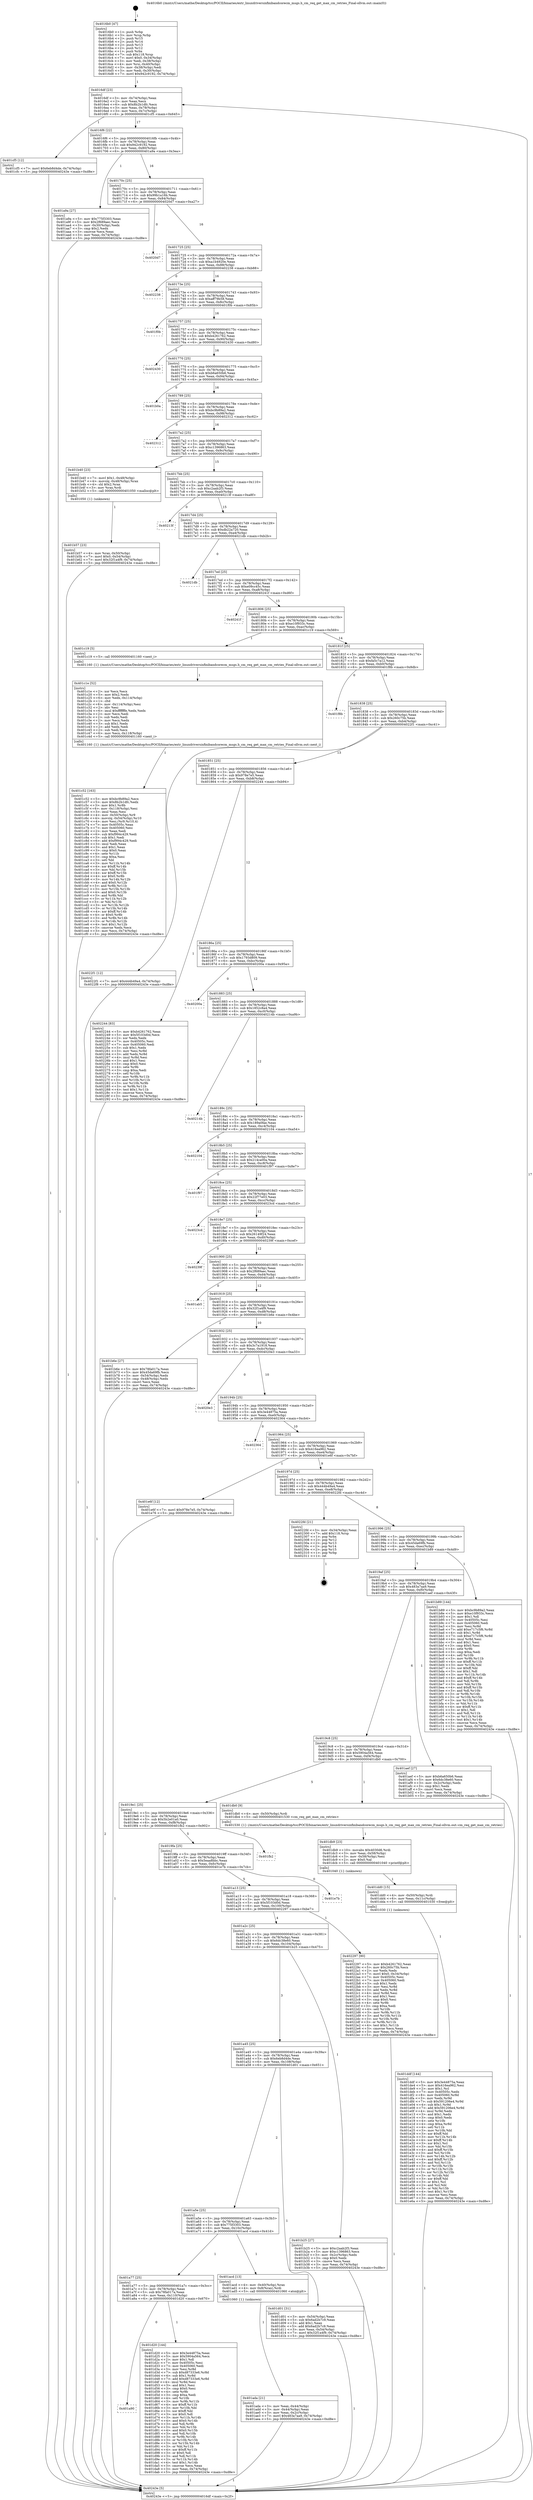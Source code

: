 digraph "0x4016b0" {
  label = "0x4016b0 (/mnt/c/Users/mathe/Desktop/tcc/POCII/binaries/extr_linuxdriversinfinibandcorecm_msgs.h_cm_req_get_max_cm_retries_Final-ollvm.out::main(0))"
  labelloc = "t"
  node[shape=record]

  Entry [label="",width=0.3,height=0.3,shape=circle,fillcolor=black,style=filled]
  "0x4016df" [label="{
     0x4016df [23]\l
     | [instrs]\l
     &nbsp;&nbsp;0x4016df \<+3\>: mov -0x74(%rbp),%eax\l
     &nbsp;&nbsp;0x4016e2 \<+2\>: mov %eax,%ecx\l
     &nbsp;&nbsp;0x4016e4 \<+6\>: sub $0x8b2b1dfc,%ecx\l
     &nbsp;&nbsp;0x4016ea \<+3\>: mov %eax,-0x78(%rbp)\l
     &nbsp;&nbsp;0x4016ed \<+3\>: mov %ecx,-0x7c(%rbp)\l
     &nbsp;&nbsp;0x4016f0 \<+6\>: je 0000000000401cf5 \<main+0x645\>\l
  }"]
  "0x401cf5" [label="{
     0x401cf5 [12]\l
     | [instrs]\l
     &nbsp;&nbsp;0x401cf5 \<+7\>: movl $0x6eb8d4de,-0x74(%rbp)\l
     &nbsp;&nbsp;0x401cfc \<+5\>: jmp 000000000040243e \<main+0xd8e\>\l
  }"]
  "0x4016f6" [label="{
     0x4016f6 [22]\l
     | [instrs]\l
     &nbsp;&nbsp;0x4016f6 \<+5\>: jmp 00000000004016fb \<main+0x4b\>\l
     &nbsp;&nbsp;0x4016fb \<+3\>: mov -0x78(%rbp),%eax\l
     &nbsp;&nbsp;0x4016fe \<+5\>: sub $0x942c9192,%eax\l
     &nbsp;&nbsp;0x401703 \<+3\>: mov %eax,-0x80(%rbp)\l
     &nbsp;&nbsp;0x401706 \<+6\>: je 0000000000401a9a \<main+0x3ea\>\l
  }"]
  Exit [label="",width=0.3,height=0.3,shape=circle,fillcolor=black,style=filled,peripheries=2]
  "0x401a9a" [label="{
     0x401a9a [27]\l
     | [instrs]\l
     &nbsp;&nbsp;0x401a9a \<+5\>: mov $0x775f3303,%eax\l
     &nbsp;&nbsp;0x401a9f \<+5\>: mov $0x2f689aec,%ecx\l
     &nbsp;&nbsp;0x401aa4 \<+3\>: mov -0x30(%rbp),%edx\l
     &nbsp;&nbsp;0x401aa7 \<+3\>: cmp $0x2,%edx\l
     &nbsp;&nbsp;0x401aaa \<+3\>: cmovne %ecx,%eax\l
     &nbsp;&nbsp;0x401aad \<+3\>: mov %eax,-0x74(%rbp)\l
     &nbsp;&nbsp;0x401ab0 \<+5\>: jmp 000000000040243e \<main+0xd8e\>\l
  }"]
  "0x40170c" [label="{
     0x40170c [25]\l
     | [instrs]\l
     &nbsp;&nbsp;0x40170c \<+5\>: jmp 0000000000401711 \<main+0x61\>\l
     &nbsp;&nbsp;0x401711 \<+3\>: mov -0x78(%rbp),%eax\l
     &nbsp;&nbsp;0x401714 \<+5\>: sub $0x99b1a16b,%eax\l
     &nbsp;&nbsp;0x401719 \<+6\>: mov %eax,-0x84(%rbp)\l
     &nbsp;&nbsp;0x40171f \<+6\>: je 00000000004020d7 \<main+0xa27\>\l
  }"]
  "0x40243e" [label="{
     0x40243e [5]\l
     | [instrs]\l
     &nbsp;&nbsp;0x40243e \<+5\>: jmp 00000000004016df \<main+0x2f\>\l
  }"]
  "0x4016b0" [label="{
     0x4016b0 [47]\l
     | [instrs]\l
     &nbsp;&nbsp;0x4016b0 \<+1\>: push %rbp\l
     &nbsp;&nbsp;0x4016b1 \<+3\>: mov %rsp,%rbp\l
     &nbsp;&nbsp;0x4016b4 \<+2\>: push %r15\l
     &nbsp;&nbsp;0x4016b6 \<+2\>: push %r14\l
     &nbsp;&nbsp;0x4016b8 \<+2\>: push %r13\l
     &nbsp;&nbsp;0x4016ba \<+2\>: push %r12\l
     &nbsp;&nbsp;0x4016bc \<+1\>: push %rbx\l
     &nbsp;&nbsp;0x4016bd \<+7\>: sub $0x118,%rsp\l
     &nbsp;&nbsp;0x4016c4 \<+7\>: movl $0x0,-0x34(%rbp)\l
     &nbsp;&nbsp;0x4016cb \<+3\>: mov %edi,-0x38(%rbp)\l
     &nbsp;&nbsp;0x4016ce \<+4\>: mov %rsi,-0x40(%rbp)\l
     &nbsp;&nbsp;0x4016d2 \<+3\>: mov -0x38(%rbp),%edi\l
     &nbsp;&nbsp;0x4016d5 \<+3\>: mov %edi,-0x30(%rbp)\l
     &nbsp;&nbsp;0x4016d8 \<+7\>: movl $0x942c9192,-0x74(%rbp)\l
  }"]
  "0x401ddf" [label="{
     0x401ddf [144]\l
     | [instrs]\l
     &nbsp;&nbsp;0x401ddf \<+5\>: mov $0x3e44875a,%eax\l
     &nbsp;&nbsp;0x401de4 \<+5\>: mov $0x416ea962,%esi\l
     &nbsp;&nbsp;0x401de9 \<+2\>: mov $0x1,%cl\l
     &nbsp;&nbsp;0x401deb \<+7\>: mov 0x40505c,%edx\l
     &nbsp;&nbsp;0x401df2 \<+8\>: mov 0x405060,%r8d\l
     &nbsp;&nbsp;0x401dfa \<+3\>: mov %edx,%r9d\l
     &nbsp;&nbsp;0x401dfd \<+7\>: sub $0x591206e4,%r9d\l
     &nbsp;&nbsp;0x401e04 \<+4\>: sub $0x1,%r9d\l
     &nbsp;&nbsp;0x401e08 \<+7\>: add $0x591206e4,%r9d\l
     &nbsp;&nbsp;0x401e0f \<+4\>: imul %r9d,%edx\l
     &nbsp;&nbsp;0x401e13 \<+3\>: and $0x1,%edx\l
     &nbsp;&nbsp;0x401e16 \<+3\>: cmp $0x0,%edx\l
     &nbsp;&nbsp;0x401e19 \<+4\>: sete %r10b\l
     &nbsp;&nbsp;0x401e1d \<+4\>: cmp $0xa,%r8d\l
     &nbsp;&nbsp;0x401e21 \<+4\>: setl %r11b\l
     &nbsp;&nbsp;0x401e25 \<+3\>: mov %r10b,%bl\l
     &nbsp;&nbsp;0x401e28 \<+3\>: xor $0xff,%bl\l
     &nbsp;&nbsp;0x401e2b \<+3\>: mov %r11b,%r14b\l
     &nbsp;&nbsp;0x401e2e \<+4\>: xor $0xff,%r14b\l
     &nbsp;&nbsp;0x401e32 \<+3\>: xor $0x1,%cl\l
     &nbsp;&nbsp;0x401e35 \<+3\>: mov %bl,%r15b\l
     &nbsp;&nbsp;0x401e38 \<+4\>: and $0xff,%r15b\l
     &nbsp;&nbsp;0x401e3c \<+3\>: and %cl,%r10b\l
     &nbsp;&nbsp;0x401e3f \<+3\>: mov %r14b,%r12b\l
     &nbsp;&nbsp;0x401e42 \<+4\>: and $0xff,%r12b\l
     &nbsp;&nbsp;0x401e46 \<+3\>: and %cl,%r11b\l
     &nbsp;&nbsp;0x401e49 \<+3\>: or %r10b,%r15b\l
     &nbsp;&nbsp;0x401e4c \<+3\>: or %r11b,%r12b\l
     &nbsp;&nbsp;0x401e4f \<+3\>: xor %r12b,%r15b\l
     &nbsp;&nbsp;0x401e52 \<+3\>: or %r14b,%bl\l
     &nbsp;&nbsp;0x401e55 \<+3\>: xor $0xff,%bl\l
     &nbsp;&nbsp;0x401e58 \<+3\>: or $0x1,%cl\l
     &nbsp;&nbsp;0x401e5b \<+2\>: and %cl,%bl\l
     &nbsp;&nbsp;0x401e5d \<+3\>: or %bl,%r15b\l
     &nbsp;&nbsp;0x401e60 \<+4\>: test $0x1,%r15b\l
     &nbsp;&nbsp;0x401e64 \<+3\>: cmovne %esi,%eax\l
     &nbsp;&nbsp;0x401e67 \<+3\>: mov %eax,-0x74(%rbp)\l
     &nbsp;&nbsp;0x401e6a \<+5\>: jmp 000000000040243e \<main+0xd8e\>\l
  }"]
  "0x4020d7" [label="{
     0x4020d7\l
  }", style=dashed]
  "0x401725" [label="{
     0x401725 [25]\l
     | [instrs]\l
     &nbsp;&nbsp;0x401725 \<+5\>: jmp 000000000040172a \<main+0x7a\>\l
     &nbsp;&nbsp;0x40172a \<+3\>: mov -0x78(%rbp),%eax\l
     &nbsp;&nbsp;0x40172d \<+5\>: sub $0xa1b4920e,%eax\l
     &nbsp;&nbsp;0x401732 \<+6\>: mov %eax,-0x88(%rbp)\l
     &nbsp;&nbsp;0x401738 \<+6\>: je 0000000000402238 \<main+0xb88\>\l
  }"]
  "0x401dd0" [label="{
     0x401dd0 [15]\l
     | [instrs]\l
     &nbsp;&nbsp;0x401dd0 \<+4\>: mov -0x50(%rbp),%rdi\l
     &nbsp;&nbsp;0x401dd4 \<+6\>: mov %eax,-0x11c(%rbp)\l
     &nbsp;&nbsp;0x401dda \<+5\>: call 0000000000401030 \<free@plt\>\l
     | [calls]\l
     &nbsp;&nbsp;0x401030 \{1\} (unknown)\l
  }"]
  "0x402238" [label="{
     0x402238\l
  }", style=dashed]
  "0x40173e" [label="{
     0x40173e [25]\l
     | [instrs]\l
     &nbsp;&nbsp;0x40173e \<+5\>: jmp 0000000000401743 \<main+0x93\>\l
     &nbsp;&nbsp;0x401743 \<+3\>: mov -0x78(%rbp),%eax\l
     &nbsp;&nbsp;0x401746 \<+5\>: sub $0xaff79b58,%eax\l
     &nbsp;&nbsp;0x40174b \<+6\>: mov %eax,-0x8c(%rbp)\l
     &nbsp;&nbsp;0x401751 \<+6\>: je 0000000000401f0b \<main+0x85b\>\l
  }"]
  "0x401db9" [label="{
     0x401db9 [23]\l
     | [instrs]\l
     &nbsp;&nbsp;0x401db9 \<+10\>: movabs $0x4030d6,%rdi\l
     &nbsp;&nbsp;0x401dc3 \<+3\>: mov %eax,-0x58(%rbp)\l
     &nbsp;&nbsp;0x401dc6 \<+3\>: mov -0x58(%rbp),%esi\l
     &nbsp;&nbsp;0x401dc9 \<+2\>: mov $0x0,%al\l
     &nbsp;&nbsp;0x401dcb \<+5\>: call 0000000000401040 \<printf@plt\>\l
     | [calls]\l
     &nbsp;&nbsp;0x401040 \{1\} (unknown)\l
  }"]
  "0x401f0b" [label="{
     0x401f0b\l
  }", style=dashed]
  "0x401757" [label="{
     0x401757 [25]\l
     | [instrs]\l
     &nbsp;&nbsp;0x401757 \<+5\>: jmp 000000000040175c \<main+0xac\>\l
     &nbsp;&nbsp;0x40175c \<+3\>: mov -0x78(%rbp),%eax\l
     &nbsp;&nbsp;0x40175f \<+5\>: sub $0xb4261762,%eax\l
     &nbsp;&nbsp;0x401764 \<+6\>: mov %eax,-0x90(%rbp)\l
     &nbsp;&nbsp;0x40176a \<+6\>: je 0000000000402430 \<main+0xd80\>\l
  }"]
  "0x401a90" [label="{
     0x401a90\l
  }", style=dashed]
  "0x402430" [label="{
     0x402430\l
  }", style=dashed]
  "0x401770" [label="{
     0x401770 [25]\l
     | [instrs]\l
     &nbsp;&nbsp;0x401770 \<+5\>: jmp 0000000000401775 \<main+0xc5\>\l
     &nbsp;&nbsp;0x401775 \<+3\>: mov -0x78(%rbp),%eax\l
     &nbsp;&nbsp;0x401778 \<+5\>: sub $0xb6a650b6,%eax\l
     &nbsp;&nbsp;0x40177d \<+6\>: mov %eax,-0x94(%rbp)\l
     &nbsp;&nbsp;0x401783 \<+6\>: je 0000000000401b0a \<main+0x45a\>\l
  }"]
  "0x401d20" [label="{
     0x401d20 [144]\l
     | [instrs]\l
     &nbsp;&nbsp;0x401d20 \<+5\>: mov $0x3e44875a,%eax\l
     &nbsp;&nbsp;0x401d25 \<+5\>: mov $0x5904a564,%ecx\l
     &nbsp;&nbsp;0x401d2a \<+2\>: mov $0x1,%dl\l
     &nbsp;&nbsp;0x401d2c \<+7\>: mov 0x40505c,%esi\l
     &nbsp;&nbsp;0x401d33 \<+7\>: mov 0x405060,%edi\l
     &nbsp;&nbsp;0x401d3a \<+3\>: mov %esi,%r8d\l
     &nbsp;&nbsp;0x401d3d \<+7\>: sub $0xd87333e6,%r8d\l
     &nbsp;&nbsp;0x401d44 \<+4\>: sub $0x1,%r8d\l
     &nbsp;&nbsp;0x401d48 \<+7\>: add $0xd87333e6,%r8d\l
     &nbsp;&nbsp;0x401d4f \<+4\>: imul %r8d,%esi\l
     &nbsp;&nbsp;0x401d53 \<+3\>: and $0x1,%esi\l
     &nbsp;&nbsp;0x401d56 \<+3\>: cmp $0x0,%esi\l
     &nbsp;&nbsp;0x401d59 \<+4\>: sete %r9b\l
     &nbsp;&nbsp;0x401d5d \<+3\>: cmp $0xa,%edi\l
     &nbsp;&nbsp;0x401d60 \<+4\>: setl %r10b\l
     &nbsp;&nbsp;0x401d64 \<+3\>: mov %r9b,%r11b\l
     &nbsp;&nbsp;0x401d67 \<+4\>: xor $0xff,%r11b\l
     &nbsp;&nbsp;0x401d6b \<+3\>: mov %r10b,%bl\l
     &nbsp;&nbsp;0x401d6e \<+3\>: xor $0xff,%bl\l
     &nbsp;&nbsp;0x401d71 \<+3\>: xor $0x0,%dl\l
     &nbsp;&nbsp;0x401d74 \<+3\>: mov %r11b,%r14b\l
     &nbsp;&nbsp;0x401d77 \<+4\>: and $0x0,%r14b\l
     &nbsp;&nbsp;0x401d7b \<+3\>: and %dl,%r9b\l
     &nbsp;&nbsp;0x401d7e \<+3\>: mov %bl,%r15b\l
     &nbsp;&nbsp;0x401d81 \<+4\>: and $0x0,%r15b\l
     &nbsp;&nbsp;0x401d85 \<+3\>: and %dl,%r10b\l
     &nbsp;&nbsp;0x401d88 \<+3\>: or %r9b,%r14b\l
     &nbsp;&nbsp;0x401d8b \<+3\>: or %r10b,%r15b\l
     &nbsp;&nbsp;0x401d8e \<+3\>: xor %r15b,%r14b\l
     &nbsp;&nbsp;0x401d91 \<+3\>: or %bl,%r11b\l
     &nbsp;&nbsp;0x401d94 \<+4\>: xor $0xff,%r11b\l
     &nbsp;&nbsp;0x401d98 \<+3\>: or $0x0,%dl\l
     &nbsp;&nbsp;0x401d9b \<+3\>: and %dl,%r11b\l
     &nbsp;&nbsp;0x401d9e \<+3\>: or %r11b,%r14b\l
     &nbsp;&nbsp;0x401da1 \<+4\>: test $0x1,%r14b\l
     &nbsp;&nbsp;0x401da5 \<+3\>: cmovne %ecx,%eax\l
     &nbsp;&nbsp;0x401da8 \<+3\>: mov %eax,-0x74(%rbp)\l
     &nbsp;&nbsp;0x401dab \<+5\>: jmp 000000000040243e \<main+0xd8e\>\l
  }"]
  "0x401b0a" [label="{
     0x401b0a\l
  }", style=dashed]
  "0x401789" [label="{
     0x401789 [25]\l
     | [instrs]\l
     &nbsp;&nbsp;0x401789 \<+5\>: jmp 000000000040178e \<main+0xde\>\l
     &nbsp;&nbsp;0x40178e \<+3\>: mov -0x78(%rbp),%eax\l
     &nbsp;&nbsp;0x401791 \<+5\>: sub $0xbc9b89a2,%eax\l
     &nbsp;&nbsp;0x401796 \<+6\>: mov %eax,-0x98(%rbp)\l
     &nbsp;&nbsp;0x40179c \<+6\>: je 0000000000402312 \<main+0xc62\>\l
  }"]
  "0x401c52" [label="{
     0x401c52 [163]\l
     | [instrs]\l
     &nbsp;&nbsp;0x401c52 \<+5\>: mov $0xbc9b89a2,%ecx\l
     &nbsp;&nbsp;0x401c57 \<+5\>: mov $0x8b2b1dfc,%edx\l
     &nbsp;&nbsp;0x401c5c \<+3\>: mov $0x1,%r8b\l
     &nbsp;&nbsp;0x401c5f \<+6\>: mov -0x118(%rbp),%esi\l
     &nbsp;&nbsp;0x401c65 \<+3\>: imul %eax,%esi\l
     &nbsp;&nbsp;0x401c68 \<+4\>: mov -0x50(%rbp),%r9\l
     &nbsp;&nbsp;0x401c6c \<+4\>: movslq -0x54(%rbp),%r10\l
     &nbsp;&nbsp;0x401c70 \<+4\>: mov %esi,(%r9,%r10,4)\l
     &nbsp;&nbsp;0x401c74 \<+7\>: mov 0x40505c,%eax\l
     &nbsp;&nbsp;0x401c7b \<+7\>: mov 0x405060,%esi\l
     &nbsp;&nbsp;0x401c82 \<+2\>: mov %eax,%edi\l
     &nbsp;&nbsp;0x401c84 \<+6\>: sub $0xf994c429,%edi\l
     &nbsp;&nbsp;0x401c8a \<+3\>: sub $0x1,%edi\l
     &nbsp;&nbsp;0x401c8d \<+6\>: add $0xf994c429,%edi\l
     &nbsp;&nbsp;0x401c93 \<+3\>: imul %edi,%eax\l
     &nbsp;&nbsp;0x401c96 \<+3\>: and $0x1,%eax\l
     &nbsp;&nbsp;0x401c99 \<+3\>: cmp $0x0,%eax\l
     &nbsp;&nbsp;0x401c9c \<+4\>: sete %r11b\l
     &nbsp;&nbsp;0x401ca0 \<+3\>: cmp $0xa,%esi\l
     &nbsp;&nbsp;0x401ca3 \<+3\>: setl %bl\l
     &nbsp;&nbsp;0x401ca6 \<+3\>: mov %r11b,%r14b\l
     &nbsp;&nbsp;0x401ca9 \<+4\>: xor $0xff,%r14b\l
     &nbsp;&nbsp;0x401cad \<+3\>: mov %bl,%r15b\l
     &nbsp;&nbsp;0x401cb0 \<+4\>: xor $0xff,%r15b\l
     &nbsp;&nbsp;0x401cb4 \<+4\>: xor $0x0,%r8b\l
     &nbsp;&nbsp;0x401cb8 \<+3\>: mov %r14b,%r12b\l
     &nbsp;&nbsp;0x401cbb \<+4\>: and $0x0,%r12b\l
     &nbsp;&nbsp;0x401cbf \<+3\>: and %r8b,%r11b\l
     &nbsp;&nbsp;0x401cc2 \<+3\>: mov %r15b,%r13b\l
     &nbsp;&nbsp;0x401cc5 \<+4\>: and $0x0,%r13b\l
     &nbsp;&nbsp;0x401cc9 \<+3\>: and %r8b,%bl\l
     &nbsp;&nbsp;0x401ccc \<+3\>: or %r11b,%r12b\l
     &nbsp;&nbsp;0x401ccf \<+3\>: or %bl,%r13b\l
     &nbsp;&nbsp;0x401cd2 \<+3\>: xor %r13b,%r12b\l
     &nbsp;&nbsp;0x401cd5 \<+3\>: or %r15b,%r14b\l
     &nbsp;&nbsp;0x401cd8 \<+4\>: xor $0xff,%r14b\l
     &nbsp;&nbsp;0x401cdc \<+4\>: or $0x0,%r8b\l
     &nbsp;&nbsp;0x401ce0 \<+3\>: and %r8b,%r14b\l
     &nbsp;&nbsp;0x401ce3 \<+3\>: or %r14b,%r12b\l
     &nbsp;&nbsp;0x401ce6 \<+4\>: test $0x1,%r12b\l
     &nbsp;&nbsp;0x401cea \<+3\>: cmovne %edx,%ecx\l
     &nbsp;&nbsp;0x401ced \<+3\>: mov %ecx,-0x74(%rbp)\l
     &nbsp;&nbsp;0x401cf0 \<+5\>: jmp 000000000040243e \<main+0xd8e\>\l
  }"]
  "0x402312" [label="{
     0x402312\l
  }", style=dashed]
  "0x4017a2" [label="{
     0x4017a2 [25]\l
     | [instrs]\l
     &nbsp;&nbsp;0x4017a2 \<+5\>: jmp 00000000004017a7 \<main+0xf7\>\l
     &nbsp;&nbsp;0x4017a7 \<+3\>: mov -0x78(%rbp),%eax\l
     &nbsp;&nbsp;0x4017aa \<+5\>: sub $0xc1396863,%eax\l
     &nbsp;&nbsp;0x4017af \<+6\>: mov %eax,-0x9c(%rbp)\l
     &nbsp;&nbsp;0x4017b5 \<+6\>: je 0000000000401b40 \<main+0x490\>\l
  }"]
  "0x401c1e" [label="{
     0x401c1e [52]\l
     | [instrs]\l
     &nbsp;&nbsp;0x401c1e \<+2\>: xor %ecx,%ecx\l
     &nbsp;&nbsp;0x401c20 \<+5\>: mov $0x2,%edx\l
     &nbsp;&nbsp;0x401c25 \<+6\>: mov %edx,-0x114(%rbp)\l
     &nbsp;&nbsp;0x401c2b \<+1\>: cltd\l
     &nbsp;&nbsp;0x401c2c \<+6\>: mov -0x114(%rbp),%esi\l
     &nbsp;&nbsp;0x401c32 \<+2\>: idiv %esi\l
     &nbsp;&nbsp;0x401c34 \<+6\>: imul $0xfffffffe,%edx,%edx\l
     &nbsp;&nbsp;0x401c3a \<+2\>: mov %ecx,%edi\l
     &nbsp;&nbsp;0x401c3c \<+2\>: sub %edx,%edi\l
     &nbsp;&nbsp;0x401c3e \<+2\>: mov %ecx,%edx\l
     &nbsp;&nbsp;0x401c40 \<+3\>: sub $0x1,%edx\l
     &nbsp;&nbsp;0x401c43 \<+2\>: add %edx,%edi\l
     &nbsp;&nbsp;0x401c45 \<+2\>: sub %edi,%ecx\l
     &nbsp;&nbsp;0x401c47 \<+6\>: mov %ecx,-0x118(%rbp)\l
     &nbsp;&nbsp;0x401c4d \<+5\>: call 0000000000401160 \<next_i\>\l
     | [calls]\l
     &nbsp;&nbsp;0x401160 \{1\} (/mnt/c/Users/mathe/Desktop/tcc/POCII/binaries/extr_linuxdriversinfinibandcorecm_msgs.h_cm_req_get_max_cm_retries_Final-ollvm.out::next_i)\l
  }"]
  "0x401b40" [label="{
     0x401b40 [23]\l
     | [instrs]\l
     &nbsp;&nbsp;0x401b40 \<+7\>: movl $0x1,-0x48(%rbp)\l
     &nbsp;&nbsp;0x401b47 \<+4\>: movslq -0x48(%rbp),%rax\l
     &nbsp;&nbsp;0x401b4b \<+4\>: shl $0x2,%rax\l
     &nbsp;&nbsp;0x401b4f \<+3\>: mov %rax,%rdi\l
     &nbsp;&nbsp;0x401b52 \<+5\>: call 0000000000401050 \<malloc@plt\>\l
     | [calls]\l
     &nbsp;&nbsp;0x401050 \{1\} (unknown)\l
  }"]
  "0x4017bb" [label="{
     0x4017bb [25]\l
     | [instrs]\l
     &nbsp;&nbsp;0x4017bb \<+5\>: jmp 00000000004017c0 \<main+0x110\>\l
     &nbsp;&nbsp;0x4017c0 \<+3\>: mov -0x78(%rbp),%eax\l
     &nbsp;&nbsp;0x4017c3 \<+5\>: sub $0xc2aab2f3,%eax\l
     &nbsp;&nbsp;0x4017c8 \<+6\>: mov %eax,-0xa0(%rbp)\l
     &nbsp;&nbsp;0x4017ce \<+6\>: je 000000000040213f \<main+0xa8f\>\l
  }"]
  "0x401b57" [label="{
     0x401b57 [23]\l
     | [instrs]\l
     &nbsp;&nbsp;0x401b57 \<+4\>: mov %rax,-0x50(%rbp)\l
     &nbsp;&nbsp;0x401b5b \<+7\>: movl $0x0,-0x54(%rbp)\l
     &nbsp;&nbsp;0x401b62 \<+7\>: movl $0x32f1a4f9,-0x74(%rbp)\l
     &nbsp;&nbsp;0x401b69 \<+5\>: jmp 000000000040243e \<main+0xd8e\>\l
  }"]
  "0x40213f" [label="{
     0x40213f\l
  }", style=dashed]
  "0x4017d4" [label="{
     0x4017d4 [25]\l
     | [instrs]\l
     &nbsp;&nbsp;0x4017d4 \<+5\>: jmp 00000000004017d9 \<main+0x129\>\l
     &nbsp;&nbsp;0x4017d9 \<+3\>: mov -0x78(%rbp),%eax\l
     &nbsp;&nbsp;0x4017dc \<+5\>: sub $0xdb22a720,%eax\l
     &nbsp;&nbsp;0x4017e1 \<+6\>: mov %eax,-0xa4(%rbp)\l
     &nbsp;&nbsp;0x4017e7 \<+6\>: je 00000000004021db \<main+0xb2b\>\l
  }"]
  "0x401ada" [label="{
     0x401ada [21]\l
     | [instrs]\l
     &nbsp;&nbsp;0x401ada \<+3\>: mov %eax,-0x44(%rbp)\l
     &nbsp;&nbsp;0x401add \<+3\>: mov -0x44(%rbp),%eax\l
     &nbsp;&nbsp;0x401ae0 \<+3\>: mov %eax,-0x2c(%rbp)\l
     &nbsp;&nbsp;0x401ae3 \<+7\>: movl $0x483a7aa9,-0x74(%rbp)\l
     &nbsp;&nbsp;0x401aea \<+5\>: jmp 000000000040243e \<main+0xd8e\>\l
  }"]
  "0x4021db" [label="{
     0x4021db\l
  }", style=dashed]
  "0x4017ed" [label="{
     0x4017ed [25]\l
     | [instrs]\l
     &nbsp;&nbsp;0x4017ed \<+5\>: jmp 00000000004017f2 \<main+0x142\>\l
     &nbsp;&nbsp;0x4017f2 \<+3\>: mov -0x78(%rbp),%eax\l
     &nbsp;&nbsp;0x4017f5 \<+5\>: sub $0xe09cc45c,%eax\l
     &nbsp;&nbsp;0x4017fa \<+6\>: mov %eax,-0xa8(%rbp)\l
     &nbsp;&nbsp;0x401800 \<+6\>: je 000000000040241f \<main+0xd6f\>\l
  }"]
  "0x401a77" [label="{
     0x401a77 [25]\l
     | [instrs]\l
     &nbsp;&nbsp;0x401a77 \<+5\>: jmp 0000000000401a7c \<main+0x3cc\>\l
     &nbsp;&nbsp;0x401a7c \<+3\>: mov -0x78(%rbp),%eax\l
     &nbsp;&nbsp;0x401a7f \<+5\>: sub $0x78fa017a,%eax\l
     &nbsp;&nbsp;0x401a84 \<+6\>: mov %eax,-0x110(%rbp)\l
     &nbsp;&nbsp;0x401a8a \<+6\>: je 0000000000401d20 \<main+0x670\>\l
  }"]
  "0x40241f" [label="{
     0x40241f\l
  }", style=dashed]
  "0x401806" [label="{
     0x401806 [25]\l
     | [instrs]\l
     &nbsp;&nbsp;0x401806 \<+5\>: jmp 000000000040180b \<main+0x15b\>\l
     &nbsp;&nbsp;0x40180b \<+3\>: mov -0x78(%rbp),%eax\l
     &nbsp;&nbsp;0x40180e \<+5\>: sub $0xe10f933c,%eax\l
     &nbsp;&nbsp;0x401813 \<+6\>: mov %eax,-0xac(%rbp)\l
     &nbsp;&nbsp;0x401819 \<+6\>: je 0000000000401c19 \<main+0x569\>\l
  }"]
  "0x401acd" [label="{
     0x401acd [13]\l
     | [instrs]\l
     &nbsp;&nbsp;0x401acd \<+4\>: mov -0x40(%rbp),%rax\l
     &nbsp;&nbsp;0x401ad1 \<+4\>: mov 0x8(%rax),%rdi\l
     &nbsp;&nbsp;0x401ad5 \<+5\>: call 0000000000401060 \<atoi@plt\>\l
     | [calls]\l
     &nbsp;&nbsp;0x401060 \{1\} (unknown)\l
  }"]
  "0x401c19" [label="{
     0x401c19 [5]\l
     | [instrs]\l
     &nbsp;&nbsp;0x401c19 \<+5\>: call 0000000000401160 \<next_i\>\l
     | [calls]\l
     &nbsp;&nbsp;0x401160 \{1\} (/mnt/c/Users/mathe/Desktop/tcc/POCII/binaries/extr_linuxdriversinfinibandcorecm_msgs.h_cm_req_get_max_cm_retries_Final-ollvm.out::next_i)\l
  }"]
  "0x40181f" [label="{
     0x40181f [25]\l
     | [instrs]\l
     &nbsp;&nbsp;0x40181f \<+5\>: jmp 0000000000401824 \<main+0x174\>\l
     &nbsp;&nbsp;0x401824 \<+3\>: mov -0x78(%rbp),%eax\l
     &nbsp;&nbsp;0x401827 \<+5\>: sub $0xfa5c7a12,%eax\l
     &nbsp;&nbsp;0x40182c \<+6\>: mov %eax,-0xb0(%rbp)\l
     &nbsp;&nbsp;0x401832 \<+6\>: je 0000000000401f8b \<main+0x8db\>\l
  }"]
  "0x401a5e" [label="{
     0x401a5e [25]\l
     | [instrs]\l
     &nbsp;&nbsp;0x401a5e \<+5\>: jmp 0000000000401a63 \<main+0x3b3\>\l
     &nbsp;&nbsp;0x401a63 \<+3\>: mov -0x78(%rbp),%eax\l
     &nbsp;&nbsp;0x401a66 \<+5\>: sub $0x775f3303,%eax\l
     &nbsp;&nbsp;0x401a6b \<+6\>: mov %eax,-0x10c(%rbp)\l
     &nbsp;&nbsp;0x401a71 \<+6\>: je 0000000000401acd \<main+0x41d\>\l
  }"]
  "0x401f8b" [label="{
     0x401f8b\l
  }", style=dashed]
  "0x401838" [label="{
     0x401838 [25]\l
     | [instrs]\l
     &nbsp;&nbsp;0x401838 \<+5\>: jmp 000000000040183d \<main+0x18d\>\l
     &nbsp;&nbsp;0x40183d \<+3\>: mov -0x78(%rbp),%eax\l
     &nbsp;&nbsp;0x401840 \<+5\>: sub $0x260c75b,%eax\l
     &nbsp;&nbsp;0x401845 \<+6\>: mov %eax,-0xb4(%rbp)\l
     &nbsp;&nbsp;0x40184b \<+6\>: je 00000000004022f1 \<main+0xc41\>\l
  }"]
  "0x401d01" [label="{
     0x401d01 [31]\l
     | [instrs]\l
     &nbsp;&nbsp;0x401d01 \<+3\>: mov -0x54(%rbp),%eax\l
     &nbsp;&nbsp;0x401d04 \<+5\>: sub $0x6ad2b7c9,%eax\l
     &nbsp;&nbsp;0x401d09 \<+3\>: add $0x1,%eax\l
     &nbsp;&nbsp;0x401d0c \<+5\>: add $0x6ad2b7c9,%eax\l
     &nbsp;&nbsp;0x401d11 \<+3\>: mov %eax,-0x54(%rbp)\l
     &nbsp;&nbsp;0x401d14 \<+7\>: movl $0x32f1a4f9,-0x74(%rbp)\l
     &nbsp;&nbsp;0x401d1b \<+5\>: jmp 000000000040243e \<main+0xd8e\>\l
  }"]
  "0x4022f1" [label="{
     0x4022f1 [12]\l
     | [instrs]\l
     &nbsp;&nbsp;0x4022f1 \<+7\>: movl $0x444b49a4,-0x74(%rbp)\l
     &nbsp;&nbsp;0x4022f8 \<+5\>: jmp 000000000040243e \<main+0xd8e\>\l
  }"]
  "0x401851" [label="{
     0x401851 [25]\l
     | [instrs]\l
     &nbsp;&nbsp;0x401851 \<+5\>: jmp 0000000000401856 \<main+0x1a6\>\l
     &nbsp;&nbsp;0x401856 \<+3\>: mov -0x78(%rbp),%eax\l
     &nbsp;&nbsp;0x401859 \<+5\>: sub $0x978e7e5,%eax\l
     &nbsp;&nbsp;0x40185e \<+6\>: mov %eax,-0xb8(%rbp)\l
     &nbsp;&nbsp;0x401864 \<+6\>: je 0000000000402244 \<main+0xb94\>\l
  }"]
  "0x401a45" [label="{
     0x401a45 [25]\l
     | [instrs]\l
     &nbsp;&nbsp;0x401a45 \<+5\>: jmp 0000000000401a4a \<main+0x39a\>\l
     &nbsp;&nbsp;0x401a4a \<+3\>: mov -0x78(%rbp),%eax\l
     &nbsp;&nbsp;0x401a4d \<+5\>: sub $0x6eb8d4de,%eax\l
     &nbsp;&nbsp;0x401a52 \<+6\>: mov %eax,-0x108(%rbp)\l
     &nbsp;&nbsp;0x401a58 \<+6\>: je 0000000000401d01 \<main+0x651\>\l
  }"]
  "0x402244" [label="{
     0x402244 [83]\l
     | [instrs]\l
     &nbsp;&nbsp;0x402244 \<+5\>: mov $0xb4261762,%eax\l
     &nbsp;&nbsp;0x402249 \<+5\>: mov $0x5f103d0d,%ecx\l
     &nbsp;&nbsp;0x40224e \<+2\>: xor %edx,%edx\l
     &nbsp;&nbsp;0x402250 \<+7\>: mov 0x40505c,%esi\l
     &nbsp;&nbsp;0x402257 \<+7\>: mov 0x405060,%edi\l
     &nbsp;&nbsp;0x40225e \<+3\>: sub $0x1,%edx\l
     &nbsp;&nbsp;0x402261 \<+3\>: mov %esi,%r8d\l
     &nbsp;&nbsp;0x402264 \<+3\>: add %edx,%r8d\l
     &nbsp;&nbsp;0x402267 \<+4\>: imul %r8d,%esi\l
     &nbsp;&nbsp;0x40226b \<+3\>: and $0x1,%esi\l
     &nbsp;&nbsp;0x40226e \<+3\>: cmp $0x0,%esi\l
     &nbsp;&nbsp;0x402271 \<+4\>: sete %r9b\l
     &nbsp;&nbsp;0x402275 \<+3\>: cmp $0xa,%edi\l
     &nbsp;&nbsp;0x402278 \<+4\>: setl %r10b\l
     &nbsp;&nbsp;0x40227c \<+3\>: mov %r9b,%r11b\l
     &nbsp;&nbsp;0x40227f \<+3\>: and %r10b,%r11b\l
     &nbsp;&nbsp;0x402282 \<+3\>: xor %r10b,%r9b\l
     &nbsp;&nbsp;0x402285 \<+3\>: or %r9b,%r11b\l
     &nbsp;&nbsp;0x402288 \<+4\>: test $0x1,%r11b\l
     &nbsp;&nbsp;0x40228c \<+3\>: cmovne %ecx,%eax\l
     &nbsp;&nbsp;0x40228f \<+3\>: mov %eax,-0x74(%rbp)\l
     &nbsp;&nbsp;0x402292 \<+5\>: jmp 000000000040243e \<main+0xd8e\>\l
  }"]
  "0x40186a" [label="{
     0x40186a [25]\l
     | [instrs]\l
     &nbsp;&nbsp;0x40186a \<+5\>: jmp 000000000040186f \<main+0x1bf\>\l
     &nbsp;&nbsp;0x40186f \<+3\>: mov -0x78(%rbp),%eax\l
     &nbsp;&nbsp;0x401872 \<+5\>: sub $0x1793d809,%eax\l
     &nbsp;&nbsp;0x401877 \<+6\>: mov %eax,-0xbc(%rbp)\l
     &nbsp;&nbsp;0x40187d \<+6\>: je 000000000040200a \<main+0x95a\>\l
  }"]
  "0x401b25" [label="{
     0x401b25 [27]\l
     | [instrs]\l
     &nbsp;&nbsp;0x401b25 \<+5\>: mov $0xc2aab2f3,%eax\l
     &nbsp;&nbsp;0x401b2a \<+5\>: mov $0xc1396863,%ecx\l
     &nbsp;&nbsp;0x401b2f \<+3\>: mov -0x2c(%rbp),%edx\l
     &nbsp;&nbsp;0x401b32 \<+3\>: cmp $0x0,%edx\l
     &nbsp;&nbsp;0x401b35 \<+3\>: cmove %ecx,%eax\l
     &nbsp;&nbsp;0x401b38 \<+3\>: mov %eax,-0x74(%rbp)\l
     &nbsp;&nbsp;0x401b3b \<+5\>: jmp 000000000040243e \<main+0xd8e\>\l
  }"]
  "0x40200a" [label="{
     0x40200a\l
  }", style=dashed]
  "0x401883" [label="{
     0x401883 [25]\l
     | [instrs]\l
     &nbsp;&nbsp;0x401883 \<+5\>: jmp 0000000000401888 \<main+0x1d8\>\l
     &nbsp;&nbsp;0x401888 \<+3\>: mov -0x78(%rbp),%eax\l
     &nbsp;&nbsp;0x40188b \<+5\>: sub $0x1852c8a4,%eax\l
     &nbsp;&nbsp;0x401890 \<+6\>: mov %eax,-0xc0(%rbp)\l
     &nbsp;&nbsp;0x401896 \<+6\>: je 000000000040214b \<main+0xa9b\>\l
  }"]
  "0x401a2c" [label="{
     0x401a2c [25]\l
     | [instrs]\l
     &nbsp;&nbsp;0x401a2c \<+5\>: jmp 0000000000401a31 \<main+0x381\>\l
     &nbsp;&nbsp;0x401a31 \<+3\>: mov -0x78(%rbp),%eax\l
     &nbsp;&nbsp;0x401a34 \<+5\>: sub $0x6dc38e60,%eax\l
     &nbsp;&nbsp;0x401a39 \<+6\>: mov %eax,-0x104(%rbp)\l
     &nbsp;&nbsp;0x401a3f \<+6\>: je 0000000000401b25 \<main+0x475\>\l
  }"]
  "0x40214b" [label="{
     0x40214b\l
  }", style=dashed]
  "0x40189c" [label="{
     0x40189c [25]\l
     | [instrs]\l
     &nbsp;&nbsp;0x40189c \<+5\>: jmp 00000000004018a1 \<main+0x1f1\>\l
     &nbsp;&nbsp;0x4018a1 \<+3\>: mov -0x78(%rbp),%eax\l
     &nbsp;&nbsp;0x4018a4 \<+5\>: sub $0x189a0fae,%eax\l
     &nbsp;&nbsp;0x4018a9 \<+6\>: mov %eax,-0xc4(%rbp)\l
     &nbsp;&nbsp;0x4018af \<+6\>: je 0000000000402104 \<main+0xa54\>\l
  }"]
  "0x402297" [label="{
     0x402297 [90]\l
     | [instrs]\l
     &nbsp;&nbsp;0x402297 \<+5\>: mov $0xb4261762,%eax\l
     &nbsp;&nbsp;0x40229c \<+5\>: mov $0x260c75b,%ecx\l
     &nbsp;&nbsp;0x4022a1 \<+2\>: xor %edx,%edx\l
     &nbsp;&nbsp;0x4022a3 \<+7\>: movl $0x0,-0x34(%rbp)\l
     &nbsp;&nbsp;0x4022aa \<+7\>: mov 0x40505c,%esi\l
     &nbsp;&nbsp;0x4022b1 \<+7\>: mov 0x405060,%edi\l
     &nbsp;&nbsp;0x4022b8 \<+3\>: sub $0x1,%edx\l
     &nbsp;&nbsp;0x4022bb \<+3\>: mov %esi,%r8d\l
     &nbsp;&nbsp;0x4022be \<+3\>: add %edx,%r8d\l
     &nbsp;&nbsp;0x4022c1 \<+4\>: imul %r8d,%esi\l
     &nbsp;&nbsp;0x4022c5 \<+3\>: and $0x1,%esi\l
     &nbsp;&nbsp;0x4022c8 \<+3\>: cmp $0x0,%esi\l
     &nbsp;&nbsp;0x4022cb \<+4\>: sete %r9b\l
     &nbsp;&nbsp;0x4022cf \<+3\>: cmp $0xa,%edi\l
     &nbsp;&nbsp;0x4022d2 \<+4\>: setl %r10b\l
     &nbsp;&nbsp;0x4022d6 \<+3\>: mov %r9b,%r11b\l
     &nbsp;&nbsp;0x4022d9 \<+3\>: and %r10b,%r11b\l
     &nbsp;&nbsp;0x4022dc \<+3\>: xor %r10b,%r9b\l
     &nbsp;&nbsp;0x4022df \<+3\>: or %r9b,%r11b\l
     &nbsp;&nbsp;0x4022e2 \<+4\>: test $0x1,%r11b\l
     &nbsp;&nbsp;0x4022e6 \<+3\>: cmovne %ecx,%eax\l
     &nbsp;&nbsp;0x4022e9 \<+3\>: mov %eax,-0x74(%rbp)\l
     &nbsp;&nbsp;0x4022ec \<+5\>: jmp 000000000040243e \<main+0xd8e\>\l
  }"]
  "0x402104" [label="{
     0x402104\l
  }", style=dashed]
  "0x4018b5" [label="{
     0x4018b5 [25]\l
     | [instrs]\l
     &nbsp;&nbsp;0x4018b5 \<+5\>: jmp 00000000004018ba \<main+0x20a\>\l
     &nbsp;&nbsp;0x4018ba \<+3\>: mov -0x78(%rbp),%eax\l
     &nbsp;&nbsp;0x4018bd \<+5\>: sub $0x214ca00a,%eax\l
     &nbsp;&nbsp;0x4018c2 \<+6\>: mov %eax,-0xc8(%rbp)\l
     &nbsp;&nbsp;0x4018c8 \<+6\>: je 0000000000401f97 \<main+0x8e7\>\l
  }"]
  "0x401a13" [label="{
     0x401a13 [25]\l
     | [instrs]\l
     &nbsp;&nbsp;0x401a13 \<+5\>: jmp 0000000000401a18 \<main+0x368\>\l
     &nbsp;&nbsp;0x401a18 \<+3\>: mov -0x78(%rbp),%eax\l
     &nbsp;&nbsp;0x401a1b \<+5\>: sub $0x5f103d0d,%eax\l
     &nbsp;&nbsp;0x401a20 \<+6\>: mov %eax,-0x100(%rbp)\l
     &nbsp;&nbsp;0x401a26 \<+6\>: je 0000000000402297 \<main+0xbe7\>\l
  }"]
  "0x401f97" [label="{
     0x401f97\l
  }", style=dashed]
  "0x4018ce" [label="{
     0x4018ce [25]\l
     | [instrs]\l
     &nbsp;&nbsp;0x4018ce \<+5\>: jmp 00000000004018d3 \<main+0x223\>\l
     &nbsp;&nbsp;0x4018d3 \<+3\>: mov -0x78(%rbp),%eax\l
     &nbsp;&nbsp;0x4018d6 \<+5\>: sub $0x22f77e03,%eax\l
     &nbsp;&nbsp;0x4018db \<+6\>: mov %eax,-0xcc(%rbp)\l
     &nbsp;&nbsp;0x4018e1 \<+6\>: je 00000000004023cd \<main+0xd1d\>\l
  }"]
  "0x401e7b" [label="{
     0x401e7b\l
  }", style=dashed]
  "0x4023cd" [label="{
     0x4023cd\l
  }", style=dashed]
  "0x4018e7" [label="{
     0x4018e7 [25]\l
     | [instrs]\l
     &nbsp;&nbsp;0x4018e7 \<+5\>: jmp 00000000004018ec \<main+0x23c\>\l
     &nbsp;&nbsp;0x4018ec \<+3\>: mov -0x78(%rbp),%eax\l
     &nbsp;&nbsp;0x4018ef \<+5\>: sub $0x26149f24,%eax\l
     &nbsp;&nbsp;0x4018f4 \<+6\>: mov %eax,-0xd0(%rbp)\l
     &nbsp;&nbsp;0x4018fa \<+6\>: je 000000000040239f \<main+0xcef\>\l
  }"]
  "0x4019fa" [label="{
     0x4019fa [25]\l
     | [instrs]\l
     &nbsp;&nbsp;0x4019fa \<+5\>: jmp 00000000004019ff \<main+0x34f\>\l
     &nbsp;&nbsp;0x4019ff \<+3\>: mov -0x78(%rbp),%eax\l
     &nbsp;&nbsp;0x401a02 \<+5\>: sub $0x5eaa8bbc,%eax\l
     &nbsp;&nbsp;0x401a07 \<+6\>: mov %eax,-0xfc(%rbp)\l
     &nbsp;&nbsp;0x401a0d \<+6\>: je 0000000000401e7b \<main+0x7cb\>\l
  }"]
  "0x40239f" [label="{
     0x40239f\l
  }", style=dashed]
  "0x401900" [label="{
     0x401900 [25]\l
     | [instrs]\l
     &nbsp;&nbsp;0x401900 \<+5\>: jmp 0000000000401905 \<main+0x255\>\l
     &nbsp;&nbsp;0x401905 \<+3\>: mov -0x78(%rbp),%eax\l
     &nbsp;&nbsp;0x401908 \<+5\>: sub $0x2f689aec,%eax\l
     &nbsp;&nbsp;0x40190d \<+6\>: mov %eax,-0xd4(%rbp)\l
     &nbsp;&nbsp;0x401913 \<+6\>: je 0000000000401ab5 \<main+0x405\>\l
  }"]
  "0x401fb2" [label="{
     0x401fb2\l
  }", style=dashed]
  "0x401ab5" [label="{
     0x401ab5\l
  }", style=dashed]
  "0x401919" [label="{
     0x401919 [25]\l
     | [instrs]\l
     &nbsp;&nbsp;0x401919 \<+5\>: jmp 000000000040191e \<main+0x26e\>\l
     &nbsp;&nbsp;0x40191e \<+3\>: mov -0x78(%rbp),%eax\l
     &nbsp;&nbsp;0x401921 \<+5\>: sub $0x32f1a4f9,%eax\l
     &nbsp;&nbsp;0x401926 \<+6\>: mov %eax,-0xd8(%rbp)\l
     &nbsp;&nbsp;0x40192c \<+6\>: je 0000000000401b6e \<main+0x4be\>\l
  }"]
  "0x4019e1" [label="{
     0x4019e1 [25]\l
     | [instrs]\l
     &nbsp;&nbsp;0x4019e1 \<+5\>: jmp 00000000004019e6 \<main+0x336\>\l
     &nbsp;&nbsp;0x4019e6 \<+3\>: mov -0x78(%rbp),%eax\l
     &nbsp;&nbsp;0x4019e9 \<+5\>: sub $0x5b2e01a0,%eax\l
     &nbsp;&nbsp;0x4019ee \<+6\>: mov %eax,-0xf8(%rbp)\l
     &nbsp;&nbsp;0x4019f4 \<+6\>: je 0000000000401fb2 \<main+0x902\>\l
  }"]
  "0x401b6e" [label="{
     0x401b6e [27]\l
     | [instrs]\l
     &nbsp;&nbsp;0x401b6e \<+5\>: mov $0x78fa017a,%eax\l
     &nbsp;&nbsp;0x401b73 \<+5\>: mov $0x45da69fb,%ecx\l
     &nbsp;&nbsp;0x401b78 \<+3\>: mov -0x54(%rbp),%edx\l
     &nbsp;&nbsp;0x401b7b \<+3\>: cmp -0x48(%rbp),%edx\l
     &nbsp;&nbsp;0x401b7e \<+3\>: cmovl %ecx,%eax\l
     &nbsp;&nbsp;0x401b81 \<+3\>: mov %eax,-0x74(%rbp)\l
     &nbsp;&nbsp;0x401b84 \<+5\>: jmp 000000000040243e \<main+0xd8e\>\l
  }"]
  "0x401932" [label="{
     0x401932 [25]\l
     | [instrs]\l
     &nbsp;&nbsp;0x401932 \<+5\>: jmp 0000000000401937 \<main+0x287\>\l
     &nbsp;&nbsp;0x401937 \<+3\>: mov -0x78(%rbp),%eax\l
     &nbsp;&nbsp;0x40193a \<+5\>: sub $0x3c7a1918,%eax\l
     &nbsp;&nbsp;0x40193f \<+6\>: mov %eax,-0xdc(%rbp)\l
     &nbsp;&nbsp;0x401945 \<+6\>: je 00000000004020e3 \<main+0xa33\>\l
  }"]
  "0x401db0" [label="{
     0x401db0 [9]\l
     | [instrs]\l
     &nbsp;&nbsp;0x401db0 \<+4\>: mov -0x50(%rbp),%rdi\l
     &nbsp;&nbsp;0x401db4 \<+5\>: call 0000000000401530 \<cm_req_get_max_cm_retries\>\l
     | [calls]\l
     &nbsp;&nbsp;0x401530 \{1\} (/mnt/c/Users/mathe/Desktop/tcc/POCII/binaries/extr_linuxdriversinfinibandcorecm_msgs.h_cm_req_get_max_cm_retries_Final-ollvm.out::cm_req_get_max_cm_retries)\l
  }"]
  "0x4020e3" [label="{
     0x4020e3\l
  }", style=dashed]
  "0x40194b" [label="{
     0x40194b [25]\l
     | [instrs]\l
     &nbsp;&nbsp;0x40194b \<+5\>: jmp 0000000000401950 \<main+0x2a0\>\l
     &nbsp;&nbsp;0x401950 \<+3\>: mov -0x78(%rbp),%eax\l
     &nbsp;&nbsp;0x401953 \<+5\>: sub $0x3e44875a,%eax\l
     &nbsp;&nbsp;0x401958 \<+6\>: mov %eax,-0xe0(%rbp)\l
     &nbsp;&nbsp;0x40195e \<+6\>: je 0000000000402364 \<main+0xcb4\>\l
  }"]
  "0x4019c8" [label="{
     0x4019c8 [25]\l
     | [instrs]\l
     &nbsp;&nbsp;0x4019c8 \<+5\>: jmp 00000000004019cd \<main+0x31d\>\l
     &nbsp;&nbsp;0x4019cd \<+3\>: mov -0x78(%rbp),%eax\l
     &nbsp;&nbsp;0x4019d0 \<+5\>: sub $0x5904a564,%eax\l
     &nbsp;&nbsp;0x4019d5 \<+6\>: mov %eax,-0xf4(%rbp)\l
     &nbsp;&nbsp;0x4019db \<+6\>: je 0000000000401db0 \<main+0x700\>\l
  }"]
  "0x402364" [label="{
     0x402364\l
  }", style=dashed]
  "0x401964" [label="{
     0x401964 [25]\l
     | [instrs]\l
     &nbsp;&nbsp;0x401964 \<+5\>: jmp 0000000000401969 \<main+0x2b9\>\l
     &nbsp;&nbsp;0x401969 \<+3\>: mov -0x78(%rbp),%eax\l
     &nbsp;&nbsp;0x40196c \<+5\>: sub $0x416ea962,%eax\l
     &nbsp;&nbsp;0x401971 \<+6\>: mov %eax,-0xe4(%rbp)\l
     &nbsp;&nbsp;0x401977 \<+6\>: je 0000000000401e6f \<main+0x7bf\>\l
  }"]
  "0x401aef" [label="{
     0x401aef [27]\l
     | [instrs]\l
     &nbsp;&nbsp;0x401aef \<+5\>: mov $0xb6a650b6,%eax\l
     &nbsp;&nbsp;0x401af4 \<+5\>: mov $0x6dc38e60,%ecx\l
     &nbsp;&nbsp;0x401af9 \<+3\>: mov -0x2c(%rbp),%edx\l
     &nbsp;&nbsp;0x401afc \<+3\>: cmp $0x1,%edx\l
     &nbsp;&nbsp;0x401aff \<+3\>: cmovl %ecx,%eax\l
     &nbsp;&nbsp;0x401b02 \<+3\>: mov %eax,-0x74(%rbp)\l
     &nbsp;&nbsp;0x401b05 \<+5\>: jmp 000000000040243e \<main+0xd8e\>\l
  }"]
  "0x401e6f" [label="{
     0x401e6f [12]\l
     | [instrs]\l
     &nbsp;&nbsp;0x401e6f \<+7\>: movl $0x978e7e5,-0x74(%rbp)\l
     &nbsp;&nbsp;0x401e76 \<+5\>: jmp 000000000040243e \<main+0xd8e\>\l
  }"]
  "0x40197d" [label="{
     0x40197d [25]\l
     | [instrs]\l
     &nbsp;&nbsp;0x40197d \<+5\>: jmp 0000000000401982 \<main+0x2d2\>\l
     &nbsp;&nbsp;0x401982 \<+3\>: mov -0x78(%rbp),%eax\l
     &nbsp;&nbsp;0x401985 \<+5\>: sub $0x444b49a4,%eax\l
     &nbsp;&nbsp;0x40198a \<+6\>: mov %eax,-0xe8(%rbp)\l
     &nbsp;&nbsp;0x401990 \<+6\>: je 00000000004022fd \<main+0xc4d\>\l
  }"]
  "0x4019af" [label="{
     0x4019af [25]\l
     | [instrs]\l
     &nbsp;&nbsp;0x4019af \<+5\>: jmp 00000000004019b4 \<main+0x304\>\l
     &nbsp;&nbsp;0x4019b4 \<+3\>: mov -0x78(%rbp),%eax\l
     &nbsp;&nbsp;0x4019b7 \<+5\>: sub $0x483a7aa9,%eax\l
     &nbsp;&nbsp;0x4019bc \<+6\>: mov %eax,-0xf0(%rbp)\l
     &nbsp;&nbsp;0x4019c2 \<+6\>: je 0000000000401aef \<main+0x43f\>\l
  }"]
  "0x4022fd" [label="{
     0x4022fd [21]\l
     | [instrs]\l
     &nbsp;&nbsp;0x4022fd \<+3\>: mov -0x34(%rbp),%eax\l
     &nbsp;&nbsp;0x402300 \<+7\>: add $0x118,%rsp\l
     &nbsp;&nbsp;0x402307 \<+1\>: pop %rbx\l
     &nbsp;&nbsp;0x402308 \<+2\>: pop %r12\l
     &nbsp;&nbsp;0x40230a \<+2\>: pop %r13\l
     &nbsp;&nbsp;0x40230c \<+2\>: pop %r14\l
     &nbsp;&nbsp;0x40230e \<+2\>: pop %r15\l
     &nbsp;&nbsp;0x402310 \<+1\>: pop %rbp\l
     &nbsp;&nbsp;0x402311 \<+1\>: ret\l
  }"]
  "0x401996" [label="{
     0x401996 [25]\l
     | [instrs]\l
     &nbsp;&nbsp;0x401996 \<+5\>: jmp 000000000040199b \<main+0x2eb\>\l
     &nbsp;&nbsp;0x40199b \<+3\>: mov -0x78(%rbp),%eax\l
     &nbsp;&nbsp;0x40199e \<+5\>: sub $0x45da69fb,%eax\l
     &nbsp;&nbsp;0x4019a3 \<+6\>: mov %eax,-0xec(%rbp)\l
     &nbsp;&nbsp;0x4019a9 \<+6\>: je 0000000000401b89 \<main+0x4d9\>\l
  }"]
  "0x401b89" [label="{
     0x401b89 [144]\l
     | [instrs]\l
     &nbsp;&nbsp;0x401b89 \<+5\>: mov $0xbc9b89a2,%eax\l
     &nbsp;&nbsp;0x401b8e \<+5\>: mov $0xe10f933c,%ecx\l
     &nbsp;&nbsp;0x401b93 \<+2\>: mov $0x1,%dl\l
     &nbsp;&nbsp;0x401b95 \<+7\>: mov 0x40505c,%esi\l
     &nbsp;&nbsp;0x401b9c \<+7\>: mov 0x405060,%edi\l
     &nbsp;&nbsp;0x401ba3 \<+3\>: mov %esi,%r8d\l
     &nbsp;&nbsp;0x401ba6 \<+7\>: add $0xe717c5f6,%r8d\l
     &nbsp;&nbsp;0x401bad \<+4\>: sub $0x1,%r8d\l
     &nbsp;&nbsp;0x401bb1 \<+7\>: sub $0xe717c5f6,%r8d\l
     &nbsp;&nbsp;0x401bb8 \<+4\>: imul %r8d,%esi\l
     &nbsp;&nbsp;0x401bbc \<+3\>: and $0x1,%esi\l
     &nbsp;&nbsp;0x401bbf \<+3\>: cmp $0x0,%esi\l
     &nbsp;&nbsp;0x401bc2 \<+4\>: sete %r9b\l
     &nbsp;&nbsp;0x401bc6 \<+3\>: cmp $0xa,%edi\l
     &nbsp;&nbsp;0x401bc9 \<+4\>: setl %r10b\l
     &nbsp;&nbsp;0x401bcd \<+3\>: mov %r9b,%r11b\l
     &nbsp;&nbsp;0x401bd0 \<+4\>: xor $0xff,%r11b\l
     &nbsp;&nbsp;0x401bd4 \<+3\>: mov %r10b,%bl\l
     &nbsp;&nbsp;0x401bd7 \<+3\>: xor $0xff,%bl\l
     &nbsp;&nbsp;0x401bda \<+3\>: xor $0x1,%dl\l
     &nbsp;&nbsp;0x401bdd \<+3\>: mov %r11b,%r14b\l
     &nbsp;&nbsp;0x401be0 \<+4\>: and $0xff,%r14b\l
     &nbsp;&nbsp;0x401be4 \<+3\>: and %dl,%r9b\l
     &nbsp;&nbsp;0x401be7 \<+3\>: mov %bl,%r15b\l
     &nbsp;&nbsp;0x401bea \<+4\>: and $0xff,%r15b\l
     &nbsp;&nbsp;0x401bee \<+3\>: and %dl,%r10b\l
     &nbsp;&nbsp;0x401bf1 \<+3\>: or %r9b,%r14b\l
     &nbsp;&nbsp;0x401bf4 \<+3\>: or %r10b,%r15b\l
     &nbsp;&nbsp;0x401bf7 \<+3\>: xor %r15b,%r14b\l
     &nbsp;&nbsp;0x401bfa \<+3\>: or %bl,%r11b\l
     &nbsp;&nbsp;0x401bfd \<+4\>: xor $0xff,%r11b\l
     &nbsp;&nbsp;0x401c01 \<+3\>: or $0x1,%dl\l
     &nbsp;&nbsp;0x401c04 \<+3\>: and %dl,%r11b\l
     &nbsp;&nbsp;0x401c07 \<+3\>: or %r11b,%r14b\l
     &nbsp;&nbsp;0x401c0a \<+4\>: test $0x1,%r14b\l
     &nbsp;&nbsp;0x401c0e \<+3\>: cmovne %ecx,%eax\l
     &nbsp;&nbsp;0x401c11 \<+3\>: mov %eax,-0x74(%rbp)\l
     &nbsp;&nbsp;0x401c14 \<+5\>: jmp 000000000040243e \<main+0xd8e\>\l
  }"]
  Entry -> "0x4016b0" [label=" 1"]
  "0x4016df" -> "0x401cf5" [label=" 1"]
  "0x4016df" -> "0x4016f6" [label=" 17"]
  "0x4022fd" -> Exit [label=" 1"]
  "0x4016f6" -> "0x401a9a" [label=" 1"]
  "0x4016f6" -> "0x40170c" [label=" 16"]
  "0x401a9a" -> "0x40243e" [label=" 1"]
  "0x4016b0" -> "0x4016df" [label=" 1"]
  "0x40243e" -> "0x4016df" [label=" 17"]
  "0x4022f1" -> "0x40243e" [label=" 1"]
  "0x40170c" -> "0x4020d7" [label=" 0"]
  "0x40170c" -> "0x401725" [label=" 16"]
  "0x402297" -> "0x40243e" [label=" 1"]
  "0x401725" -> "0x402238" [label=" 0"]
  "0x401725" -> "0x40173e" [label=" 16"]
  "0x402244" -> "0x40243e" [label=" 1"]
  "0x40173e" -> "0x401f0b" [label=" 0"]
  "0x40173e" -> "0x401757" [label=" 16"]
  "0x401e6f" -> "0x40243e" [label=" 1"]
  "0x401757" -> "0x402430" [label=" 0"]
  "0x401757" -> "0x401770" [label=" 16"]
  "0x401ddf" -> "0x40243e" [label=" 1"]
  "0x401770" -> "0x401b0a" [label=" 0"]
  "0x401770" -> "0x401789" [label=" 16"]
  "0x401dd0" -> "0x401ddf" [label=" 1"]
  "0x401789" -> "0x402312" [label=" 0"]
  "0x401789" -> "0x4017a2" [label=" 16"]
  "0x401db0" -> "0x401db9" [label=" 1"]
  "0x4017a2" -> "0x401b40" [label=" 1"]
  "0x4017a2" -> "0x4017bb" [label=" 15"]
  "0x401d20" -> "0x40243e" [label=" 1"]
  "0x4017bb" -> "0x40213f" [label=" 0"]
  "0x4017bb" -> "0x4017d4" [label=" 15"]
  "0x401a77" -> "0x401a90" [label=" 0"]
  "0x4017d4" -> "0x4021db" [label=" 0"]
  "0x4017d4" -> "0x4017ed" [label=" 15"]
  "0x401a77" -> "0x401d20" [label=" 1"]
  "0x4017ed" -> "0x40241f" [label=" 0"]
  "0x4017ed" -> "0x401806" [label=" 15"]
  "0x401db9" -> "0x401dd0" [label=" 1"]
  "0x401806" -> "0x401c19" [label=" 1"]
  "0x401806" -> "0x40181f" [label=" 14"]
  "0x401d01" -> "0x40243e" [label=" 1"]
  "0x40181f" -> "0x401f8b" [label=" 0"]
  "0x40181f" -> "0x401838" [label=" 14"]
  "0x401c52" -> "0x40243e" [label=" 1"]
  "0x401838" -> "0x4022f1" [label=" 1"]
  "0x401838" -> "0x401851" [label=" 13"]
  "0x401c1e" -> "0x401c52" [label=" 1"]
  "0x401851" -> "0x402244" [label=" 1"]
  "0x401851" -> "0x40186a" [label=" 12"]
  "0x401b89" -> "0x40243e" [label=" 1"]
  "0x40186a" -> "0x40200a" [label=" 0"]
  "0x40186a" -> "0x401883" [label=" 12"]
  "0x401b6e" -> "0x40243e" [label=" 2"]
  "0x401883" -> "0x40214b" [label=" 0"]
  "0x401883" -> "0x40189c" [label=" 12"]
  "0x401b40" -> "0x401b57" [label=" 1"]
  "0x40189c" -> "0x402104" [label=" 0"]
  "0x40189c" -> "0x4018b5" [label=" 12"]
  "0x401b25" -> "0x40243e" [label=" 1"]
  "0x4018b5" -> "0x401f97" [label=" 0"]
  "0x4018b5" -> "0x4018ce" [label=" 12"]
  "0x401ada" -> "0x40243e" [label=" 1"]
  "0x4018ce" -> "0x4023cd" [label=" 0"]
  "0x4018ce" -> "0x4018e7" [label=" 12"]
  "0x401acd" -> "0x401ada" [label=" 1"]
  "0x4018e7" -> "0x40239f" [label=" 0"]
  "0x4018e7" -> "0x401900" [label=" 12"]
  "0x401a5e" -> "0x401acd" [label=" 1"]
  "0x401900" -> "0x401ab5" [label=" 0"]
  "0x401900" -> "0x401919" [label=" 12"]
  "0x401cf5" -> "0x40243e" [label=" 1"]
  "0x401919" -> "0x401b6e" [label=" 2"]
  "0x401919" -> "0x401932" [label=" 10"]
  "0x401a45" -> "0x401d01" [label=" 1"]
  "0x401932" -> "0x4020e3" [label=" 0"]
  "0x401932" -> "0x40194b" [label=" 10"]
  "0x401c19" -> "0x401c1e" [label=" 1"]
  "0x40194b" -> "0x402364" [label=" 0"]
  "0x40194b" -> "0x401964" [label=" 10"]
  "0x401a2c" -> "0x401b25" [label=" 1"]
  "0x401964" -> "0x401e6f" [label=" 1"]
  "0x401964" -> "0x40197d" [label=" 9"]
  "0x401b57" -> "0x40243e" [label=" 1"]
  "0x40197d" -> "0x4022fd" [label=" 1"]
  "0x40197d" -> "0x401996" [label=" 8"]
  "0x401a13" -> "0x402297" [label=" 1"]
  "0x401996" -> "0x401b89" [label=" 1"]
  "0x401996" -> "0x4019af" [label=" 7"]
  "0x401a13" -> "0x401a2c" [label=" 4"]
  "0x4019af" -> "0x401aef" [label=" 1"]
  "0x4019af" -> "0x4019c8" [label=" 6"]
  "0x401a2c" -> "0x401a45" [label=" 3"]
  "0x4019c8" -> "0x401db0" [label=" 1"]
  "0x4019c8" -> "0x4019e1" [label=" 5"]
  "0x401a45" -> "0x401a5e" [label=" 2"]
  "0x4019e1" -> "0x401fb2" [label=" 0"]
  "0x4019e1" -> "0x4019fa" [label=" 5"]
  "0x401a5e" -> "0x401a77" [label=" 1"]
  "0x4019fa" -> "0x401e7b" [label=" 0"]
  "0x4019fa" -> "0x401a13" [label=" 5"]
  "0x401aef" -> "0x40243e" [label=" 1"]
}
